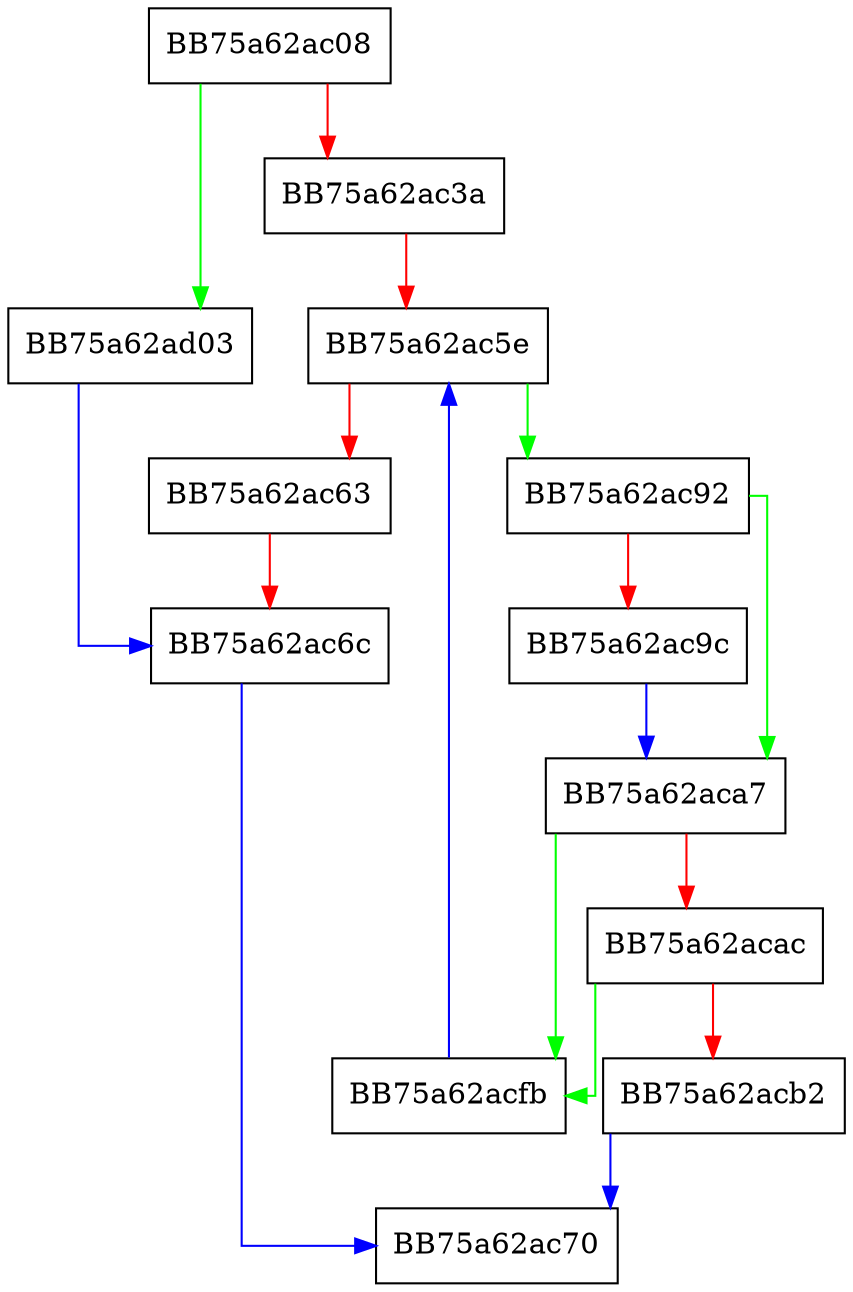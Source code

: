 digraph Retrieve {
  node [shape="box"];
  graph [splines=ortho];
  BB75a62ac08 -> BB75a62ad03 [color="green"];
  BB75a62ac08 -> BB75a62ac3a [color="red"];
  BB75a62ac3a -> BB75a62ac5e [color="red"];
  BB75a62ac5e -> BB75a62ac92 [color="green"];
  BB75a62ac5e -> BB75a62ac63 [color="red"];
  BB75a62ac63 -> BB75a62ac6c [color="red"];
  BB75a62ac6c -> BB75a62ac70 [color="blue"];
  BB75a62ac92 -> BB75a62aca7 [color="green"];
  BB75a62ac92 -> BB75a62ac9c [color="red"];
  BB75a62ac9c -> BB75a62aca7 [color="blue"];
  BB75a62aca7 -> BB75a62acfb [color="green"];
  BB75a62aca7 -> BB75a62acac [color="red"];
  BB75a62acac -> BB75a62acfb [color="green"];
  BB75a62acac -> BB75a62acb2 [color="red"];
  BB75a62acb2 -> BB75a62ac70 [color="blue"];
  BB75a62acfb -> BB75a62ac5e [color="blue"];
  BB75a62ad03 -> BB75a62ac6c [color="blue"];
}